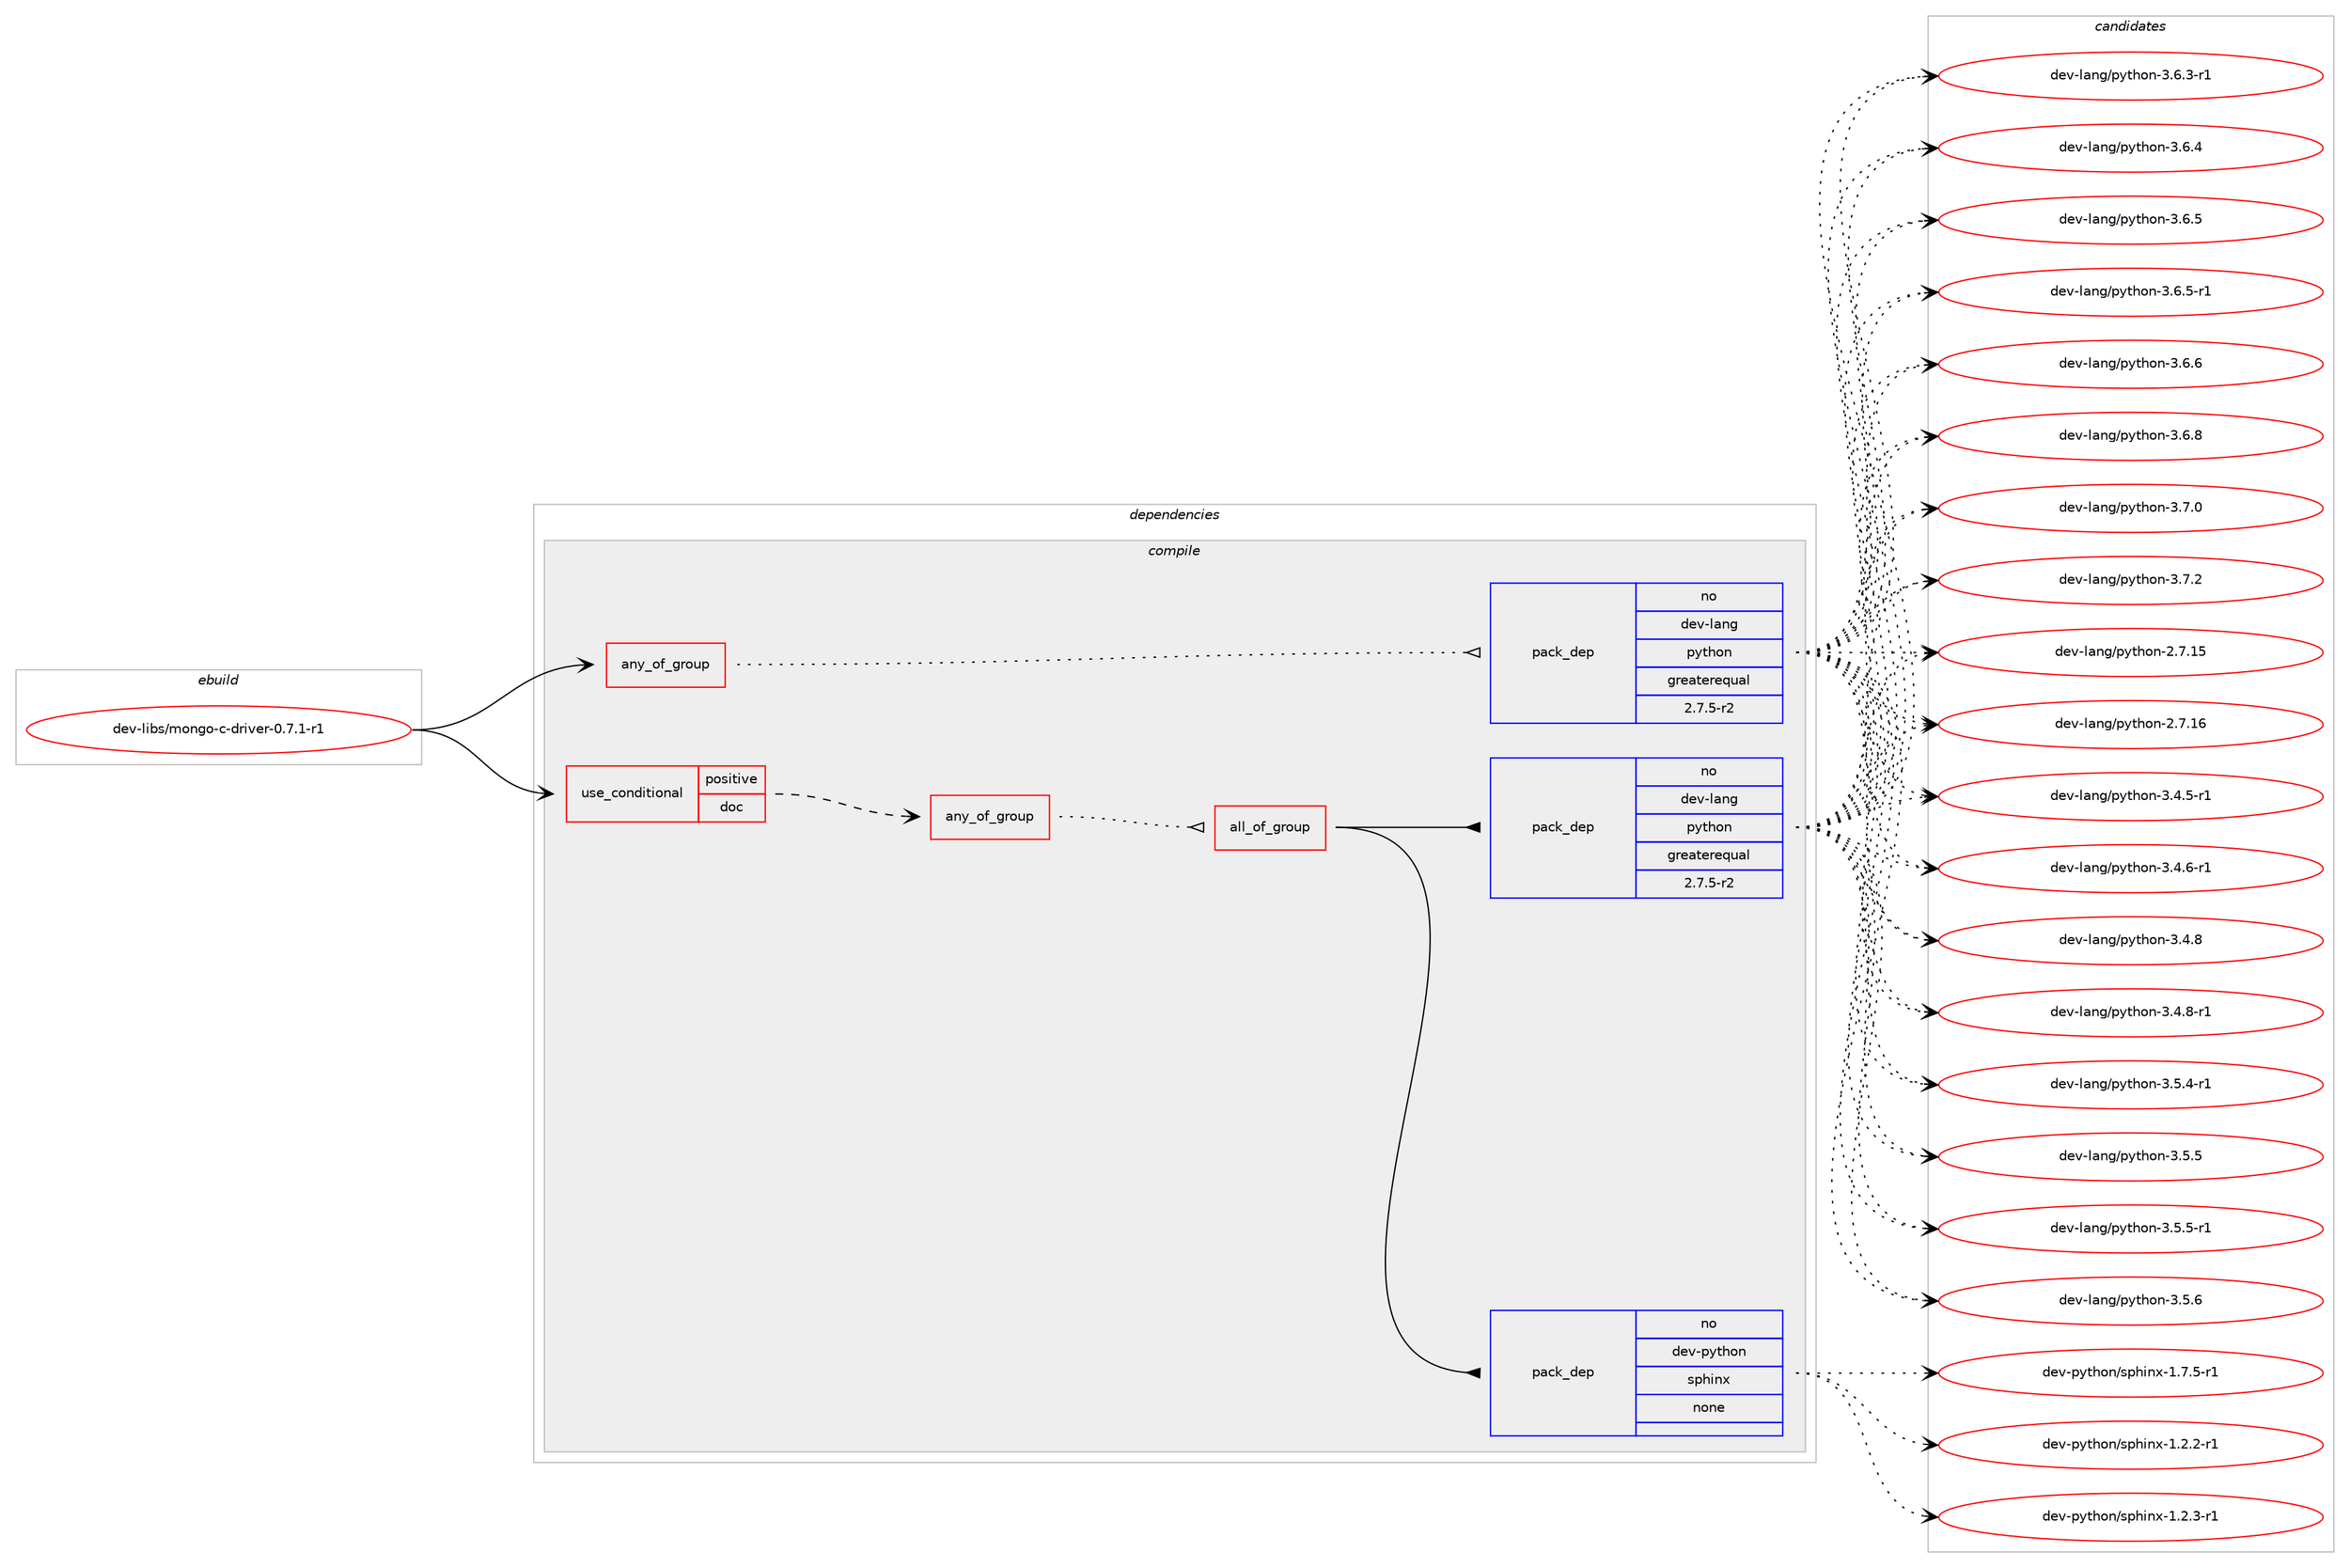 digraph prolog {

# *************
# Graph options
# *************

newrank=true;
concentrate=true;
compound=true;
graph [rankdir=LR,fontname=Helvetica,fontsize=10,ranksep=1.5];#, ranksep=2.5, nodesep=0.2];
edge  [arrowhead=vee];
node  [fontname=Helvetica,fontsize=10];

# **********
# The ebuild
# **********

subgraph cluster_leftcol {
color=gray;
rank=same;
label=<<i>ebuild</i>>;
id [label="dev-libs/mongo-c-driver-0.7.1-r1", color=red, width=4, href="../dev-libs/mongo-c-driver-0.7.1-r1.svg"];
}

# ****************
# The dependencies
# ****************

subgraph cluster_midcol {
color=gray;
label=<<i>dependencies</i>>;
subgraph cluster_compile {
fillcolor="#eeeeee";
style=filled;
label=<<i>compile</i>>;
subgraph any22378 {
dependency1370696 [label=<<TABLE BORDER="0" CELLBORDER="1" CELLSPACING="0" CELLPADDING="4"><TR><TD CELLPADDING="10">any_of_group</TD></TR></TABLE>>, shape=none, color=red];subgraph pack981176 {
dependency1370697 [label=<<TABLE BORDER="0" CELLBORDER="1" CELLSPACING="0" CELLPADDING="4" WIDTH="220"><TR><TD ROWSPAN="6" CELLPADDING="30">pack_dep</TD></TR><TR><TD WIDTH="110">no</TD></TR><TR><TD>dev-lang</TD></TR><TR><TD>python</TD></TR><TR><TD>greaterequal</TD></TR><TR><TD>2.7.5-r2</TD></TR></TABLE>>, shape=none, color=blue];
}
dependency1370696:e -> dependency1370697:w [weight=20,style="dotted",arrowhead="oinv"];
}
id:e -> dependency1370696:w [weight=20,style="solid",arrowhead="vee"];
subgraph cond366580 {
dependency1370698 [label=<<TABLE BORDER="0" CELLBORDER="1" CELLSPACING="0" CELLPADDING="4"><TR><TD ROWSPAN="3" CELLPADDING="10">use_conditional</TD></TR><TR><TD>positive</TD></TR><TR><TD>doc</TD></TR></TABLE>>, shape=none, color=red];
subgraph any22379 {
dependency1370699 [label=<<TABLE BORDER="0" CELLBORDER="1" CELLSPACING="0" CELLPADDING="4"><TR><TD CELLPADDING="10">any_of_group</TD></TR></TABLE>>, shape=none, color=red];subgraph all565 {
dependency1370700 [label=<<TABLE BORDER="0" CELLBORDER="1" CELLSPACING="0" CELLPADDING="4"><TR><TD CELLPADDING="10">all_of_group</TD></TR></TABLE>>, shape=none, color=red];subgraph pack981177 {
dependency1370701 [label=<<TABLE BORDER="0" CELLBORDER="1" CELLSPACING="0" CELLPADDING="4" WIDTH="220"><TR><TD ROWSPAN="6" CELLPADDING="30">pack_dep</TD></TR><TR><TD WIDTH="110">no</TD></TR><TR><TD>dev-lang</TD></TR><TR><TD>python</TD></TR><TR><TD>greaterequal</TD></TR><TR><TD>2.7.5-r2</TD></TR></TABLE>>, shape=none, color=blue];
}
dependency1370700:e -> dependency1370701:w [weight=20,style="solid",arrowhead="inv"];
subgraph pack981178 {
dependency1370702 [label=<<TABLE BORDER="0" CELLBORDER="1" CELLSPACING="0" CELLPADDING="4" WIDTH="220"><TR><TD ROWSPAN="6" CELLPADDING="30">pack_dep</TD></TR><TR><TD WIDTH="110">no</TD></TR><TR><TD>dev-python</TD></TR><TR><TD>sphinx</TD></TR><TR><TD>none</TD></TR><TR><TD></TD></TR></TABLE>>, shape=none, color=blue];
}
dependency1370700:e -> dependency1370702:w [weight=20,style="solid",arrowhead="inv"];
}
dependency1370699:e -> dependency1370700:w [weight=20,style="dotted",arrowhead="oinv"];
}
dependency1370698:e -> dependency1370699:w [weight=20,style="dashed",arrowhead="vee"];
}
id:e -> dependency1370698:w [weight=20,style="solid",arrowhead="vee"];
}
subgraph cluster_compileandrun {
fillcolor="#eeeeee";
style=filled;
label=<<i>compile and run</i>>;
}
subgraph cluster_run {
fillcolor="#eeeeee";
style=filled;
label=<<i>run</i>>;
}
}

# **************
# The candidates
# **************

subgraph cluster_choices {
rank=same;
color=gray;
label=<<i>candidates</i>>;

subgraph choice981176 {
color=black;
nodesep=1;
choice10010111845108971101034711212111610411111045504655464953 [label="dev-lang/python-2.7.15", color=red, width=4,href="../dev-lang/python-2.7.15.svg"];
choice10010111845108971101034711212111610411111045504655464954 [label="dev-lang/python-2.7.16", color=red, width=4,href="../dev-lang/python-2.7.16.svg"];
choice1001011184510897110103471121211161041111104551465246534511449 [label="dev-lang/python-3.4.5-r1", color=red, width=4,href="../dev-lang/python-3.4.5-r1.svg"];
choice1001011184510897110103471121211161041111104551465246544511449 [label="dev-lang/python-3.4.6-r1", color=red, width=4,href="../dev-lang/python-3.4.6-r1.svg"];
choice100101118451089711010347112121116104111110455146524656 [label="dev-lang/python-3.4.8", color=red, width=4,href="../dev-lang/python-3.4.8.svg"];
choice1001011184510897110103471121211161041111104551465246564511449 [label="dev-lang/python-3.4.8-r1", color=red, width=4,href="../dev-lang/python-3.4.8-r1.svg"];
choice1001011184510897110103471121211161041111104551465346524511449 [label="dev-lang/python-3.5.4-r1", color=red, width=4,href="../dev-lang/python-3.5.4-r1.svg"];
choice100101118451089711010347112121116104111110455146534653 [label="dev-lang/python-3.5.5", color=red, width=4,href="../dev-lang/python-3.5.5.svg"];
choice1001011184510897110103471121211161041111104551465346534511449 [label="dev-lang/python-3.5.5-r1", color=red, width=4,href="../dev-lang/python-3.5.5-r1.svg"];
choice100101118451089711010347112121116104111110455146534654 [label="dev-lang/python-3.5.6", color=red, width=4,href="../dev-lang/python-3.5.6.svg"];
choice1001011184510897110103471121211161041111104551465446514511449 [label="dev-lang/python-3.6.3-r1", color=red, width=4,href="../dev-lang/python-3.6.3-r1.svg"];
choice100101118451089711010347112121116104111110455146544652 [label="dev-lang/python-3.6.4", color=red, width=4,href="../dev-lang/python-3.6.4.svg"];
choice100101118451089711010347112121116104111110455146544653 [label="dev-lang/python-3.6.5", color=red, width=4,href="../dev-lang/python-3.6.5.svg"];
choice1001011184510897110103471121211161041111104551465446534511449 [label="dev-lang/python-3.6.5-r1", color=red, width=4,href="../dev-lang/python-3.6.5-r1.svg"];
choice100101118451089711010347112121116104111110455146544654 [label="dev-lang/python-3.6.6", color=red, width=4,href="../dev-lang/python-3.6.6.svg"];
choice100101118451089711010347112121116104111110455146544656 [label="dev-lang/python-3.6.8", color=red, width=4,href="../dev-lang/python-3.6.8.svg"];
choice100101118451089711010347112121116104111110455146554648 [label="dev-lang/python-3.7.0", color=red, width=4,href="../dev-lang/python-3.7.0.svg"];
choice100101118451089711010347112121116104111110455146554650 [label="dev-lang/python-3.7.2", color=red, width=4,href="../dev-lang/python-3.7.2.svg"];
dependency1370697:e -> choice10010111845108971101034711212111610411111045504655464953:w [style=dotted,weight="100"];
dependency1370697:e -> choice10010111845108971101034711212111610411111045504655464954:w [style=dotted,weight="100"];
dependency1370697:e -> choice1001011184510897110103471121211161041111104551465246534511449:w [style=dotted,weight="100"];
dependency1370697:e -> choice1001011184510897110103471121211161041111104551465246544511449:w [style=dotted,weight="100"];
dependency1370697:e -> choice100101118451089711010347112121116104111110455146524656:w [style=dotted,weight="100"];
dependency1370697:e -> choice1001011184510897110103471121211161041111104551465246564511449:w [style=dotted,weight="100"];
dependency1370697:e -> choice1001011184510897110103471121211161041111104551465346524511449:w [style=dotted,weight="100"];
dependency1370697:e -> choice100101118451089711010347112121116104111110455146534653:w [style=dotted,weight="100"];
dependency1370697:e -> choice1001011184510897110103471121211161041111104551465346534511449:w [style=dotted,weight="100"];
dependency1370697:e -> choice100101118451089711010347112121116104111110455146534654:w [style=dotted,weight="100"];
dependency1370697:e -> choice1001011184510897110103471121211161041111104551465446514511449:w [style=dotted,weight="100"];
dependency1370697:e -> choice100101118451089711010347112121116104111110455146544652:w [style=dotted,weight="100"];
dependency1370697:e -> choice100101118451089711010347112121116104111110455146544653:w [style=dotted,weight="100"];
dependency1370697:e -> choice1001011184510897110103471121211161041111104551465446534511449:w [style=dotted,weight="100"];
dependency1370697:e -> choice100101118451089711010347112121116104111110455146544654:w [style=dotted,weight="100"];
dependency1370697:e -> choice100101118451089711010347112121116104111110455146544656:w [style=dotted,weight="100"];
dependency1370697:e -> choice100101118451089711010347112121116104111110455146554648:w [style=dotted,weight="100"];
dependency1370697:e -> choice100101118451089711010347112121116104111110455146554650:w [style=dotted,weight="100"];
}
subgraph choice981177 {
color=black;
nodesep=1;
choice10010111845108971101034711212111610411111045504655464953 [label="dev-lang/python-2.7.15", color=red, width=4,href="../dev-lang/python-2.7.15.svg"];
choice10010111845108971101034711212111610411111045504655464954 [label="dev-lang/python-2.7.16", color=red, width=4,href="../dev-lang/python-2.7.16.svg"];
choice1001011184510897110103471121211161041111104551465246534511449 [label="dev-lang/python-3.4.5-r1", color=red, width=4,href="../dev-lang/python-3.4.5-r1.svg"];
choice1001011184510897110103471121211161041111104551465246544511449 [label="dev-lang/python-3.4.6-r1", color=red, width=4,href="../dev-lang/python-3.4.6-r1.svg"];
choice100101118451089711010347112121116104111110455146524656 [label="dev-lang/python-3.4.8", color=red, width=4,href="../dev-lang/python-3.4.8.svg"];
choice1001011184510897110103471121211161041111104551465246564511449 [label="dev-lang/python-3.4.8-r1", color=red, width=4,href="../dev-lang/python-3.4.8-r1.svg"];
choice1001011184510897110103471121211161041111104551465346524511449 [label="dev-lang/python-3.5.4-r1", color=red, width=4,href="../dev-lang/python-3.5.4-r1.svg"];
choice100101118451089711010347112121116104111110455146534653 [label="dev-lang/python-3.5.5", color=red, width=4,href="../dev-lang/python-3.5.5.svg"];
choice1001011184510897110103471121211161041111104551465346534511449 [label="dev-lang/python-3.5.5-r1", color=red, width=4,href="../dev-lang/python-3.5.5-r1.svg"];
choice100101118451089711010347112121116104111110455146534654 [label="dev-lang/python-3.5.6", color=red, width=4,href="../dev-lang/python-3.5.6.svg"];
choice1001011184510897110103471121211161041111104551465446514511449 [label="dev-lang/python-3.6.3-r1", color=red, width=4,href="../dev-lang/python-3.6.3-r1.svg"];
choice100101118451089711010347112121116104111110455146544652 [label="dev-lang/python-3.6.4", color=red, width=4,href="../dev-lang/python-3.6.4.svg"];
choice100101118451089711010347112121116104111110455146544653 [label="dev-lang/python-3.6.5", color=red, width=4,href="../dev-lang/python-3.6.5.svg"];
choice1001011184510897110103471121211161041111104551465446534511449 [label="dev-lang/python-3.6.5-r1", color=red, width=4,href="../dev-lang/python-3.6.5-r1.svg"];
choice100101118451089711010347112121116104111110455146544654 [label="dev-lang/python-3.6.6", color=red, width=4,href="../dev-lang/python-3.6.6.svg"];
choice100101118451089711010347112121116104111110455146544656 [label="dev-lang/python-3.6.8", color=red, width=4,href="../dev-lang/python-3.6.8.svg"];
choice100101118451089711010347112121116104111110455146554648 [label="dev-lang/python-3.7.0", color=red, width=4,href="../dev-lang/python-3.7.0.svg"];
choice100101118451089711010347112121116104111110455146554650 [label="dev-lang/python-3.7.2", color=red, width=4,href="../dev-lang/python-3.7.2.svg"];
dependency1370701:e -> choice10010111845108971101034711212111610411111045504655464953:w [style=dotted,weight="100"];
dependency1370701:e -> choice10010111845108971101034711212111610411111045504655464954:w [style=dotted,weight="100"];
dependency1370701:e -> choice1001011184510897110103471121211161041111104551465246534511449:w [style=dotted,weight="100"];
dependency1370701:e -> choice1001011184510897110103471121211161041111104551465246544511449:w [style=dotted,weight="100"];
dependency1370701:e -> choice100101118451089711010347112121116104111110455146524656:w [style=dotted,weight="100"];
dependency1370701:e -> choice1001011184510897110103471121211161041111104551465246564511449:w [style=dotted,weight="100"];
dependency1370701:e -> choice1001011184510897110103471121211161041111104551465346524511449:w [style=dotted,weight="100"];
dependency1370701:e -> choice100101118451089711010347112121116104111110455146534653:w [style=dotted,weight="100"];
dependency1370701:e -> choice1001011184510897110103471121211161041111104551465346534511449:w [style=dotted,weight="100"];
dependency1370701:e -> choice100101118451089711010347112121116104111110455146534654:w [style=dotted,weight="100"];
dependency1370701:e -> choice1001011184510897110103471121211161041111104551465446514511449:w [style=dotted,weight="100"];
dependency1370701:e -> choice100101118451089711010347112121116104111110455146544652:w [style=dotted,weight="100"];
dependency1370701:e -> choice100101118451089711010347112121116104111110455146544653:w [style=dotted,weight="100"];
dependency1370701:e -> choice1001011184510897110103471121211161041111104551465446534511449:w [style=dotted,weight="100"];
dependency1370701:e -> choice100101118451089711010347112121116104111110455146544654:w [style=dotted,weight="100"];
dependency1370701:e -> choice100101118451089711010347112121116104111110455146544656:w [style=dotted,weight="100"];
dependency1370701:e -> choice100101118451089711010347112121116104111110455146554648:w [style=dotted,weight="100"];
dependency1370701:e -> choice100101118451089711010347112121116104111110455146554650:w [style=dotted,weight="100"];
}
subgraph choice981178 {
color=black;
nodesep=1;
choice10010111845112121116104111110471151121041051101204549465046504511449 [label="dev-python/sphinx-1.2.2-r1", color=red, width=4,href="../dev-python/sphinx-1.2.2-r1.svg"];
choice10010111845112121116104111110471151121041051101204549465046514511449 [label="dev-python/sphinx-1.2.3-r1", color=red, width=4,href="../dev-python/sphinx-1.2.3-r1.svg"];
choice10010111845112121116104111110471151121041051101204549465546534511449 [label="dev-python/sphinx-1.7.5-r1", color=red, width=4,href="../dev-python/sphinx-1.7.5-r1.svg"];
dependency1370702:e -> choice10010111845112121116104111110471151121041051101204549465046504511449:w [style=dotted,weight="100"];
dependency1370702:e -> choice10010111845112121116104111110471151121041051101204549465046514511449:w [style=dotted,weight="100"];
dependency1370702:e -> choice10010111845112121116104111110471151121041051101204549465546534511449:w [style=dotted,weight="100"];
}
}

}
